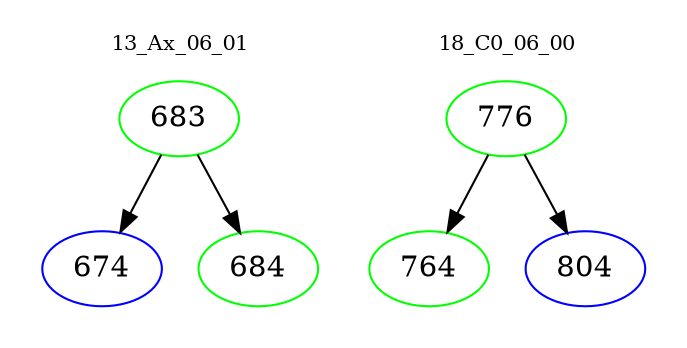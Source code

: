 digraph{
subgraph cluster_0 {
color = white
label = "13_Ax_06_01";
fontsize=10;
T0_683 [label="683", color="green"]
T0_683 -> T0_674 [color="black"]
T0_674 [label="674", color="blue"]
T0_683 -> T0_684 [color="black"]
T0_684 [label="684", color="green"]
}
subgraph cluster_1 {
color = white
label = "18_C0_06_00";
fontsize=10;
T1_776 [label="776", color="green"]
T1_776 -> T1_764 [color="black"]
T1_764 [label="764", color="green"]
T1_776 -> T1_804 [color="black"]
T1_804 [label="804", color="blue"]
}
}
